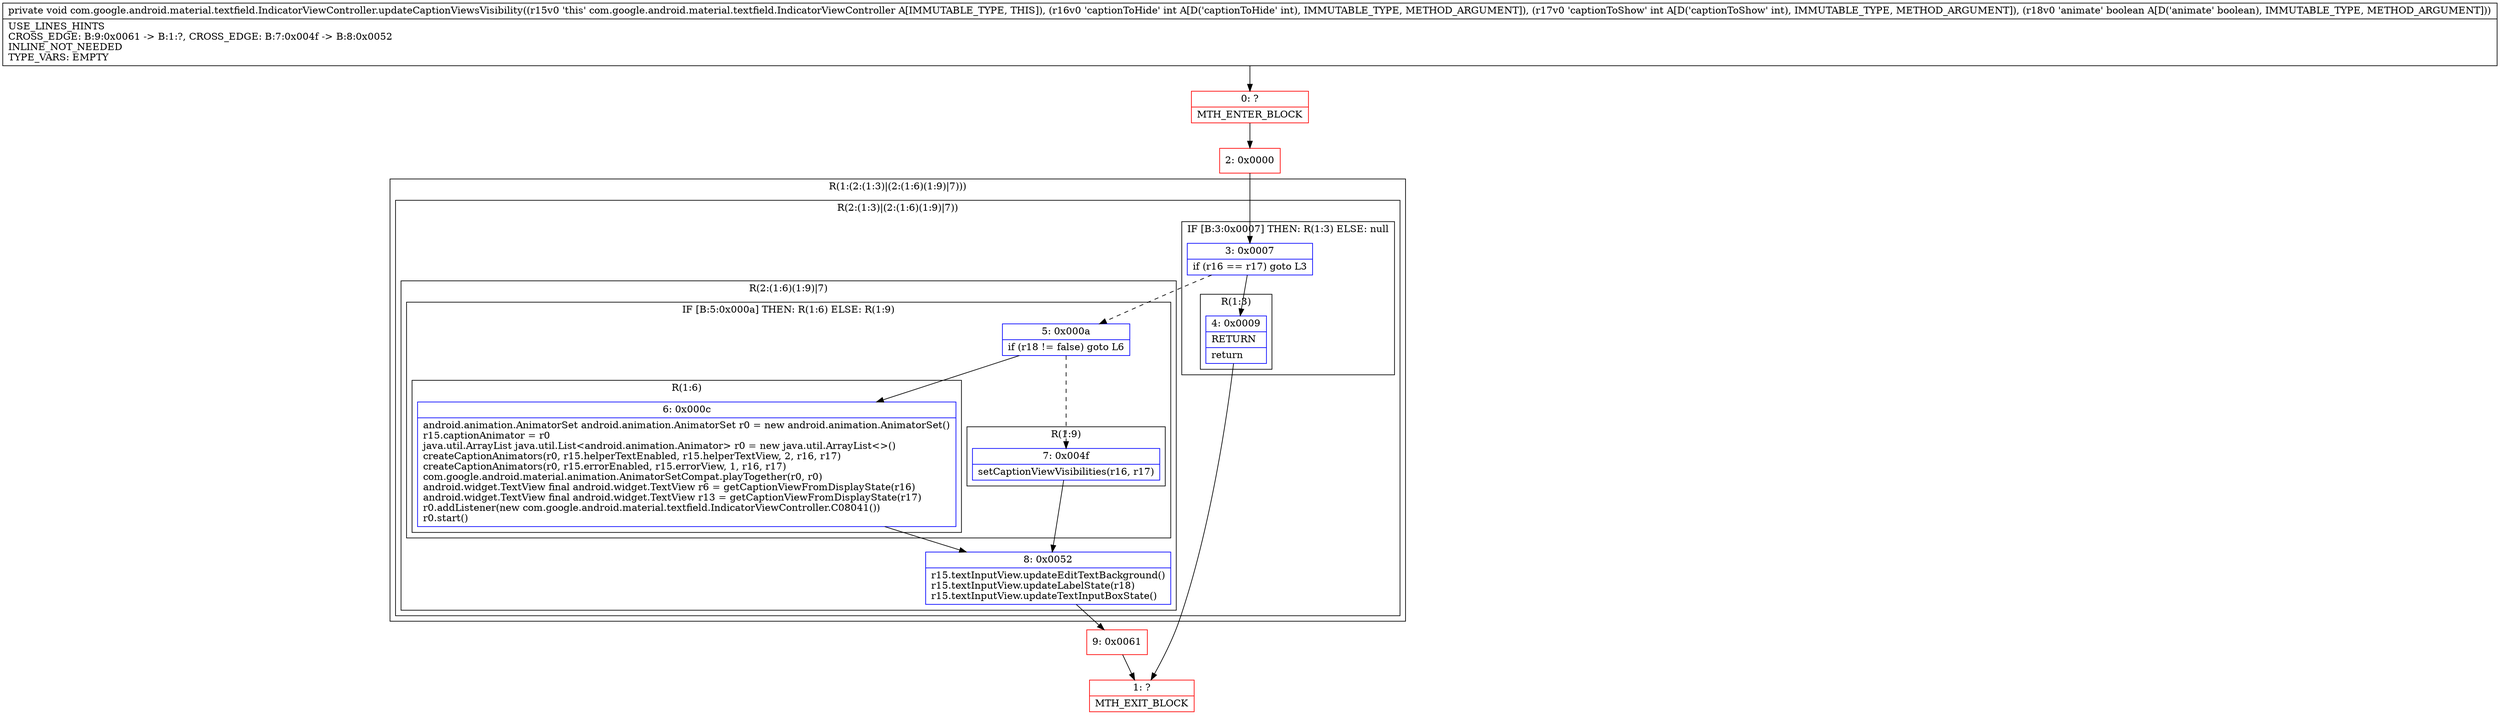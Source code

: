 digraph "CFG forcom.google.android.material.textfield.IndicatorViewController.updateCaptionViewsVisibility(IIZ)V" {
subgraph cluster_Region_89278004 {
label = "R(1:(2:(1:3)|(2:(1:6)(1:9)|7)))";
node [shape=record,color=blue];
subgraph cluster_Region_1751674072 {
label = "R(2:(1:3)|(2:(1:6)(1:9)|7))";
node [shape=record,color=blue];
subgraph cluster_IfRegion_1113834575 {
label = "IF [B:3:0x0007] THEN: R(1:3) ELSE: null";
node [shape=record,color=blue];
Node_3 [shape=record,label="{3\:\ 0x0007|if (r16 == r17) goto L3\l}"];
subgraph cluster_Region_52522494 {
label = "R(1:3)";
node [shape=record,color=blue];
Node_4 [shape=record,label="{4\:\ 0x0009|RETURN\l|return\l}"];
}
}
subgraph cluster_Region_341178440 {
label = "R(2:(1:6)(1:9)|7)";
node [shape=record,color=blue];
subgraph cluster_IfRegion_1072711862 {
label = "IF [B:5:0x000a] THEN: R(1:6) ELSE: R(1:9)";
node [shape=record,color=blue];
Node_5 [shape=record,label="{5\:\ 0x000a|if (r18 != false) goto L6\l}"];
subgraph cluster_Region_1942396912 {
label = "R(1:6)";
node [shape=record,color=blue];
Node_6 [shape=record,label="{6\:\ 0x000c|android.animation.AnimatorSet android.animation.AnimatorSet r0 = new android.animation.AnimatorSet()\lr15.captionAnimator = r0\ljava.util.ArrayList java.util.List\<android.animation.Animator\> r0 = new java.util.ArrayList\<\>()\lcreateCaptionAnimators(r0, r15.helperTextEnabled, r15.helperTextView, 2, r16, r17)\lcreateCaptionAnimators(r0, r15.errorEnabled, r15.errorView, 1, r16, r17)\lcom.google.android.material.animation.AnimatorSetCompat.playTogether(r0, r0)\landroid.widget.TextView final android.widget.TextView r6 = getCaptionViewFromDisplayState(r16)\landroid.widget.TextView final android.widget.TextView r13 = getCaptionViewFromDisplayState(r17)\lr0.addListener(new com.google.android.material.textfield.IndicatorViewController.C08041())\lr0.start()\l}"];
}
subgraph cluster_Region_1668133563 {
label = "R(1:9)";
node [shape=record,color=blue];
Node_7 [shape=record,label="{7\:\ 0x004f|setCaptionViewVisibilities(r16, r17)\l}"];
}
}
Node_8 [shape=record,label="{8\:\ 0x0052|r15.textInputView.updateEditTextBackground()\lr15.textInputView.updateLabelState(r18)\lr15.textInputView.updateTextInputBoxState()\l}"];
}
}
}
Node_0 [shape=record,color=red,label="{0\:\ ?|MTH_ENTER_BLOCK\l}"];
Node_2 [shape=record,color=red,label="{2\:\ 0x0000}"];
Node_1 [shape=record,color=red,label="{1\:\ ?|MTH_EXIT_BLOCK\l}"];
Node_9 [shape=record,color=red,label="{9\:\ 0x0061}"];
MethodNode[shape=record,label="{private void com.google.android.material.textfield.IndicatorViewController.updateCaptionViewsVisibility((r15v0 'this' com.google.android.material.textfield.IndicatorViewController A[IMMUTABLE_TYPE, THIS]), (r16v0 'captionToHide' int A[D('captionToHide' int), IMMUTABLE_TYPE, METHOD_ARGUMENT]), (r17v0 'captionToShow' int A[D('captionToShow' int), IMMUTABLE_TYPE, METHOD_ARGUMENT]), (r18v0 'animate' boolean A[D('animate' boolean), IMMUTABLE_TYPE, METHOD_ARGUMENT]))  | USE_LINES_HINTS\lCROSS_EDGE: B:9:0x0061 \-\> B:1:?, CROSS_EDGE: B:7:0x004f \-\> B:8:0x0052\lINLINE_NOT_NEEDED\lTYPE_VARS: EMPTY\l}"];
MethodNode -> Node_0;Node_3 -> Node_4;
Node_3 -> Node_5[style=dashed];
Node_4 -> Node_1;
Node_5 -> Node_6;
Node_5 -> Node_7[style=dashed];
Node_6 -> Node_8;
Node_7 -> Node_8;
Node_8 -> Node_9;
Node_0 -> Node_2;
Node_2 -> Node_3;
Node_9 -> Node_1;
}

